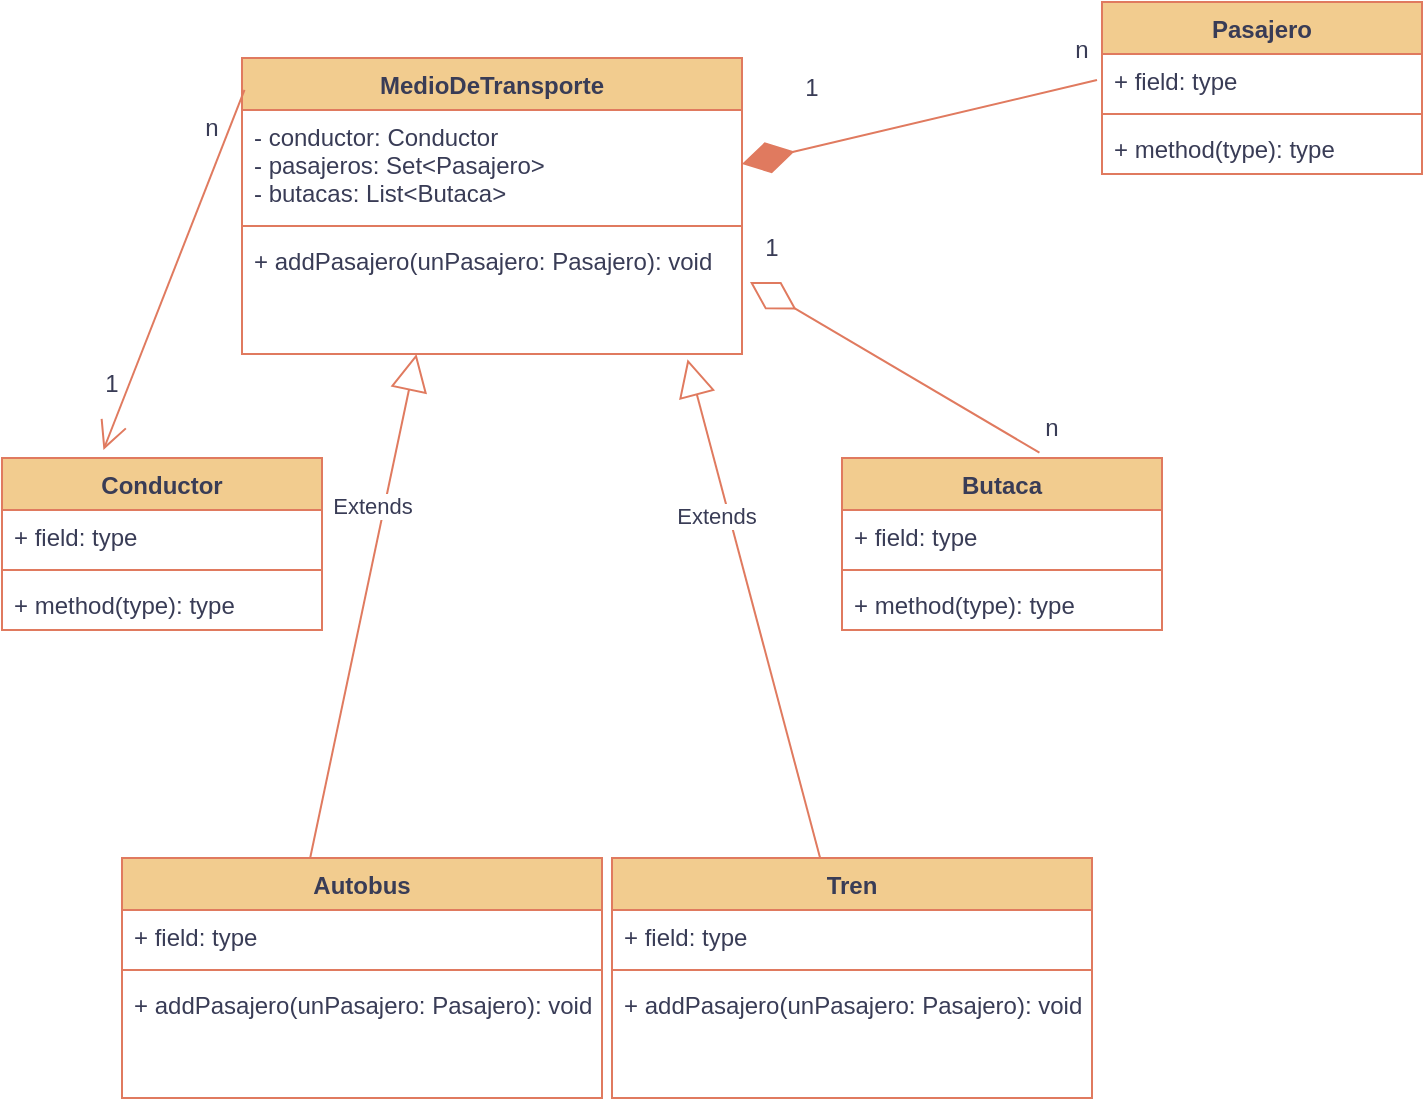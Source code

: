 <mxfile version="20.8.15" type="device"><diagram name="Page-1" id="e7e014a7-5840-1c2e-5031-d8a46d1fe8dd"><mxGraphModel dx="608" dy="615" grid="1" gridSize="10" guides="1" tooltips="1" connect="1" arrows="1" fold="1" page="1" pageScale="1" pageWidth="1169" pageHeight="826" background="none" math="0" shadow="0"><root><mxCell id="0"/><mxCell id="1" parent="0"/><mxCell id="hG_XfUp3eIaLpz6ORoGV-41" value="MedioDeTransporte" style="swimlane;fontStyle=1;align=center;verticalAlign=top;childLayout=stackLayout;horizontal=1;startSize=26;horizontalStack=0;resizeParent=1;resizeParentMax=0;resizeLast=0;collapsible=1;marginBottom=0;labelBackgroundColor=none;fillColor=#F2CC8F;strokeColor=#E07A5F;fontColor=#393C56;rounded=0;" vertex="1" parent="1"><mxGeometry x="210" y="40" width="250" height="148" as="geometry"/></mxCell><mxCell id="hG_XfUp3eIaLpz6ORoGV-42" value="- conductor: Conductor&#10;- pasajeros: Set&lt;Pasajero&gt;&#10;- butacas: List&lt;Butaca&gt;" style="text;strokeColor=none;fillColor=none;align=left;verticalAlign=top;spacingLeft=4;spacingRight=4;overflow=hidden;rotatable=0;points=[[0,0.5],[1,0.5]];portConstraint=eastwest;labelBackgroundColor=none;fontColor=#393C56;rounded=0;" vertex="1" parent="hG_XfUp3eIaLpz6ORoGV-41"><mxGeometry y="26" width="250" height="54" as="geometry"/></mxCell><mxCell id="hG_XfUp3eIaLpz6ORoGV-43" value="" style="line;strokeWidth=1;fillColor=none;align=left;verticalAlign=middle;spacingTop=-1;spacingLeft=3;spacingRight=3;rotatable=0;labelPosition=right;points=[];portConstraint=eastwest;strokeColor=#E07A5F;labelBackgroundColor=none;fontColor=#393C56;rounded=0;" vertex="1" parent="hG_XfUp3eIaLpz6ORoGV-41"><mxGeometry y="80" width="250" height="8" as="geometry"/></mxCell><mxCell id="hG_XfUp3eIaLpz6ORoGV-44" value="+ addPasajero(unPasajero: Pasajero): void" style="text;strokeColor=none;fillColor=none;align=left;verticalAlign=top;spacingLeft=4;spacingRight=4;overflow=hidden;rotatable=0;points=[[0,0.5],[1,0.5]];portConstraint=eastwest;labelBackgroundColor=none;fontColor=#393C56;rounded=0;" vertex="1" parent="hG_XfUp3eIaLpz6ORoGV-41"><mxGeometry y="88" width="250" height="60" as="geometry"/></mxCell><mxCell id="hG_XfUp3eIaLpz6ORoGV-49" value="Conductor" style="swimlane;fontStyle=1;align=center;verticalAlign=top;childLayout=stackLayout;horizontal=1;startSize=26;horizontalStack=0;resizeParent=1;resizeParentMax=0;resizeLast=0;collapsible=1;marginBottom=0;labelBackgroundColor=none;fillColor=#F2CC8F;strokeColor=#E07A5F;fontColor=#393C56;rounded=0;" vertex="1" parent="1"><mxGeometry x="90" y="240" width="160" height="86" as="geometry"/></mxCell><mxCell id="hG_XfUp3eIaLpz6ORoGV-50" value="+ field: type" style="text;strokeColor=none;fillColor=none;align=left;verticalAlign=top;spacingLeft=4;spacingRight=4;overflow=hidden;rotatable=0;points=[[0,0.5],[1,0.5]];portConstraint=eastwest;labelBackgroundColor=none;fontColor=#393C56;rounded=0;" vertex="1" parent="hG_XfUp3eIaLpz6ORoGV-49"><mxGeometry y="26" width="160" height="26" as="geometry"/></mxCell><mxCell id="hG_XfUp3eIaLpz6ORoGV-51" value="" style="line;strokeWidth=1;fillColor=none;align=left;verticalAlign=middle;spacingTop=-1;spacingLeft=3;spacingRight=3;rotatable=0;labelPosition=right;points=[];portConstraint=eastwest;strokeColor=#E07A5F;labelBackgroundColor=none;fontColor=#393C56;rounded=0;" vertex="1" parent="hG_XfUp3eIaLpz6ORoGV-49"><mxGeometry y="52" width="160" height="8" as="geometry"/></mxCell><mxCell id="hG_XfUp3eIaLpz6ORoGV-52" value="+ method(type): type" style="text;strokeColor=none;fillColor=none;align=left;verticalAlign=top;spacingLeft=4;spacingRight=4;overflow=hidden;rotatable=0;points=[[0,0.5],[1,0.5]];portConstraint=eastwest;labelBackgroundColor=none;fontColor=#393C56;rounded=0;" vertex="1" parent="hG_XfUp3eIaLpz6ORoGV-49"><mxGeometry y="60" width="160" height="26" as="geometry"/></mxCell><mxCell id="hG_XfUp3eIaLpz6ORoGV-54" value="Pasajero" style="swimlane;fontStyle=1;align=center;verticalAlign=top;childLayout=stackLayout;horizontal=1;startSize=26;horizontalStack=0;resizeParent=1;resizeParentMax=0;resizeLast=0;collapsible=1;marginBottom=0;labelBackgroundColor=none;fillColor=#F2CC8F;strokeColor=#E07A5F;fontColor=#393C56;rounded=0;" vertex="1" parent="1"><mxGeometry x="640" y="12" width="160" height="86" as="geometry"/></mxCell><mxCell id="hG_XfUp3eIaLpz6ORoGV-55" value="+ field: type" style="text;strokeColor=none;fillColor=none;align=left;verticalAlign=top;spacingLeft=4;spacingRight=4;overflow=hidden;rotatable=0;points=[[0,0.5],[1,0.5]];portConstraint=eastwest;labelBackgroundColor=none;fontColor=#393C56;rounded=0;" vertex="1" parent="hG_XfUp3eIaLpz6ORoGV-54"><mxGeometry y="26" width="160" height="26" as="geometry"/></mxCell><mxCell id="hG_XfUp3eIaLpz6ORoGV-56" value="" style="line;strokeWidth=1;fillColor=none;align=left;verticalAlign=middle;spacingTop=-1;spacingLeft=3;spacingRight=3;rotatable=0;labelPosition=right;points=[];portConstraint=eastwest;strokeColor=#E07A5F;labelBackgroundColor=none;fontColor=#393C56;rounded=0;" vertex="1" parent="hG_XfUp3eIaLpz6ORoGV-54"><mxGeometry y="52" width="160" height="8" as="geometry"/></mxCell><mxCell id="hG_XfUp3eIaLpz6ORoGV-57" value="+ method(type): type" style="text;strokeColor=none;fillColor=none;align=left;verticalAlign=top;spacingLeft=4;spacingRight=4;overflow=hidden;rotatable=0;points=[[0,0.5],[1,0.5]];portConstraint=eastwest;labelBackgroundColor=none;fontColor=#393C56;rounded=0;" vertex="1" parent="hG_XfUp3eIaLpz6ORoGV-54"><mxGeometry y="60" width="160" height="26" as="geometry"/></mxCell><mxCell id="hG_XfUp3eIaLpz6ORoGV-58" value="Butaca" style="swimlane;fontStyle=1;align=center;verticalAlign=top;childLayout=stackLayout;horizontal=1;startSize=26;horizontalStack=0;resizeParent=1;resizeParentMax=0;resizeLast=0;collapsible=1;marginBottom=0;labelBackgroundColor=none;fillColor=#F2CC8F;strokeColor=#E07A5F;fontColor=#393C56;rounded=0;" vertex="1" parent="1"><mxGeometry x="510" y="240" width="160" height="86" as="geometry"/></mxCell><mxCell id="hG_XfUp3eIaLpz6ORoGV-59" value="+ field: type" style="text;strokeColor=none;fillColor=none;align=left;verticalAlign=top;spacingLeft=4;spacingRight=4;overflow=hidden;rotatable=0;points=[[0,0.5],[1,0.5]];portConstraint=eastwest;labelBackgroundColor=none;fontColor=#393C56;rounded=0;" vertex="1" parent="hG_XfUp3eIaLpz6ORoGV-58"><mxGeometry y="26" width="160" height="26" as="geometry"/></mxCell><mxCell id="hG_XfUp3eIaLpz6ORoGV-60" value="" style="line;strokeWidth=1;fillColor=none;align=left;verticalAlign=middle;spacingTop=-1;spacingLeft=3;spacingRight=3;rotatable=0;labelPosition=right;points=[];portConstraint=eastwest;strokeColor=#E07A5F;labelBackgroundColor=none;fontColor=#393C56;rounded=0;" vertex="1" parent="hG_XfUp3eIaLpz6ORoGV-58"><mxGeometry y="52" width="160" height="8" as="geometry"/></mxCell><mxCell id="hG_XfUp3eIaLpz6ORoGV-61" value="+ method(type): type" style="text;strokeColor=none;fillColor=none;align=left;verticalAlign=top;spacingLeft=4;spacingRight=4;overflow=hidden;rotatable=0;points=[[0,0.5],[1,0.5]];portConstraint=eastwest;labelBackgroundColor=none;fontColor=#393C56;rounded=0;" vertex="1" parent="hG_XfUp3eIaLpz6ORoGV-58"><mxGeometry y="60" width="160" height="26" as="geometry"/></mxCell><mxCell id="hG_XfUp3eIaLpz6ORoGV-63" value="" style="endArrow=open;endFill=1;endSize=12;html=1;strokeColor=#E07A5F;fontColor=#393C56;fillColor=#F2CC8F;entryX=0.317;entryY=-0.047;entryDx=0;entryDy=0;entryPerimeter=0;exitX=0.005;exitY=0.108;exitDx=0;exitDy=0;exitPerimeter=0;" edge="1" parent="1" source="hG_XfUp3eIaLpz6ORoGV-41" target="hG_XfUp3eIaLpz6ORoGV-49"><mxGeometry width="160" relative="1" as="geometry"><mxPoint x="70" y="210" as="sourcePoint"/><mxPoint x="230" y="210" as="targetPoint"/></mxGeometry></mxCell><mxCell id="hG_XfUp3eIaLpz6ORoGV-65" value="1" style="text;html=1;strokeColor=none;fillColor=none;align=center;verticalAlign=middle;whiteSpace=wrap;rounded=0;fontColor=#393C56;" vertex="1" parent="1"><mxGeometry x="130" y="188" width="30" height="30" as="geometry"/></mxCell><mxCell id="hG_XfUp3eIaLpz6ORoGV-67" value="n" style="text;html=1;strokeColor=none;fillColor=none;align=center;verticalAlign=middle;whiteSpace=wrap;rounded=0;fontColor=#393C56;" vertex="1" parent="1"><mxGeometry x="180" y="60" width="30" height="30" as="geometry"/></mxCell><mxCell id="hG_XfUp3eIaLpz6ORoGV-68" value="" style="endArrow=diamondThin;endFill=1;endSize=24;html=1;strokeColor=#E07A5F;fontColor=#393C56;fillColor=#F2CC8F;entryX=1;entryY=0.5;entryDx=0;entryDy=0;exitX=0.75;exitY=1;exitDx=0;exitDy=0;" edge="1" parent="1" source="hG_XfUp3eIaLpz6ORoGV-72" target="hG_XfUp3eIaLpz6ORoGV-42"><mxGeometry width="160" relative="1" as="geometry"><mxPoint x="370" y="230" as="sourcePoint"/><mxPoint x="390" y="200" as="targetPoint"/></mxGeometry></mxCell><mxCell id="hG_XfUp3eIaLpz6ORoGV-69" value="" style="endArrow=diamondThin;endFill=0;endSize=24;html=1;strokeColor=#E07A5F;fontColor=#393C56;fillColor=#F2CC8F;exitX=0.617;exitY=-0.031;exitDx=0;exitDy=0;exitPerimeter=0;entryX=1.016;entryY=0.4;entryDx=0;entryDy=0;entryPerimeter=0;" edge="1" parent="1" source="hG_XfUp3eIaLpz6ORoGV-58" target="hG_XfUp3eIaLpz6ORoGV-44"><mxGeometry width="160" relative="1" as="geometry"><mxPoint x="500" y="160" as="sourcePoint"/><mxPoint x="660" y="160" as="targetPoint"/></mxGeometry></mxCell><mxCell id="hG_XfUp3eIaLpz6ORoGV-70" value="1" style="text;html=1;strokeColor=none;fillColor=none;align=center;verticalAlign=middle;whiteSpace=wrap;rounded=0;fontColor=#393C56;" vertex="1" parent="1"><mxGeometry x="460" y="120" width="30" height="30" as="geometry"/></mxCell><mxCell id="hG_XfUp3eIaLpz6ORoGV-71" value="1" style="text;html=1;strokeColor=none;fillColor=none;align=center;verticalAlign=middle;whiteSpace=wrap;rounded=0;fontColor=#393C56;" vertex="1" parent="1"><mxGeometry x="480" y="40" width="30" height="30" as="geometry"/></mxCell><mxCell id="hG_XfUp3eIaLpz6ORoGV-72" value="n" style="text;html=1;strokeColor=none;fillColor=none;align=center;verticalAlign=middle;whiteSpace=wrap;rounded=0;fontColor=#393C56;" vertex="1" parent="1"><mxGeometry x="615" y="21" width="30" height="30" as="geometry"/></mxCell><mxCell id="hG_XfUp3eIaLpz6ORoGV-73" value="n" style="text;html=1;strokeColor=none;fillColor=none;align=center;verticalAlign=middle;whiteSpace=wrap;rounded=0;fontColor=#393C56;" vertex="1" parent="1"><mxGeometry x="600" y="210" width="30" height="30" as="geometry"/></mxCell><mxCell id="hG_XfUp3eIaLpz6ORoGV-74" value="Autobus" style="swimlane;fontStyle=1;align=center;verticalAlign=top;childLayout=stackLayout;horizontal=1;startSize=26;horizontalStack=0;resizeParent=1;resizeParentMax=0;resizeLast=0;collapsible=1;marginBottom=0;strokeColor=#E07A5F;fontColor=#393C56;fillColor=#F2CC8F;" vertex="1" parent="1"><mxGeometry x="150" y="440" width="240" height="120" as="geometry"/></mxCell><mxCell id="hG_XfUp3eIaLpz6ORoGV-75" value="+ field: type" style="text;strokeColor=none;fillColor=none;align=left;verticalAlign=top;spacingLeft=4;spacingRight=4;overflow=hidden;rotatable=0;points=[[0,0.5],[1,0.5]];portConstraint=eastwest;fontColor=#393C56;" vertex="1" parent="hG_XfUp3eIaLpz6ORoGV-74"><mxGeometry y="26" width="240" height="26" as="geometry"/></mxCell><mxCell id="hG_XfUp3eIaLpz6ORoGV-76" value="" style="line;strokeWidth=1;fillColor=none;align=left;verticalAlign=middle;spacingTop=-1;spacingLeft=3;spacingRight=3;rotatable=0;labelPosition=right;points=[];portConstraint=eastwest;strokeColor=inherit;fontColor=#393C56;" vertex="1" parent="hG_XfUp3eIaLpz6ORoGV-74"><mxGeometry y="52" width="240" height="8" as="geometry"/></mxCell><mxCell id="hG_XfUp3eIaLpz6ORoGV-77" value="+ addPasajero(unPasajero: Pasajero): void" style="text;strokeColor=none;fillColor=none;align=left;verticalAlign=top;spacingLeft=4;spacingRight=4;overflow=hidden;rotatable=0;points=[[0,0.5],[1,0.5]];portConstraint=eastwest;fontColor=#393C56;" vertex="1" parent="hG_XfUp3eIaLpz6ORoGV-74"><mxGeometry y="60" width="240" height="60" as="geometry"/></mxCell><mxCell id="hG_XfUp3eIaLpz6ORoGV-81" value="Extends" style="endArrow=block;endSize=16;endFill=0;html=1;strokeColor=#E07A5F;fontColor=#393C56;fillColor=#F2CC8F;exitX=0.392;exitY=0;exitDx=0;exitDy=0;exitPerimeter=0;entryX=0.349;entryY=1;entryDx=0;entryDy=0;entryPerimeter=0;" edge="1" parent="1" source="hG_XfUp3eIaLpz6ORoGV-74" target="hG_XfUp3eIaLpz6ORoGV-44"><mxGeometry x="0.386" y="6" width="160" relative="1" as="geometry"><mxPoint x="200" y="360" as="sourcePoint"/><mxPoint x="350" y="210" as="targetPoint"/><mxPoint as="offset"/></mxGeometry></mxCell><mxCell id="hG_XfUp3eIaLpz6ORoGV-82" value="Extends" style="endArrow=block;endSize=16;endFill=0;html=1;strokeColor=#E07A5F;fontColor=#393C56;fillColor=#F2CC8F;entryX=0.891;entryY=1.044;entryDx=0;entryDy=0;entryPerimeter=0;" edge="1" parent="1" source="hG_XfUp3eIaLpz6ORoGV-83" target="hG_XfUp3eIaLpz6ORoGV-44"><mxGeometry x="0.386" y="6" width="160" relative="1" as="geometry"><mxPoint x="410" y="340" as="sourcePoint"/><mxPoint x="510" y="430" as="targetPoint"/><mxPoint as="offset"/></mxGeometry></mxCell><mxCell id="hG_XfUp3eIaLpz6ORoGV-83" value="Tren" style="swimlane;fontStyle=1;align=center;verticalAlign=top;childLayout=stackLayout;horizontal=1;startSize=26;horizontalStack=0;resizeParent=1;resizeParentMax=0;resizeLast=0;collapsible=1;marginBottom=0;strokeColor=#E07A5F;fontColor=#393C56;fillColor=#F2CC8F;" vertex="1" parent="1"><mxGeometry x="395" y="440" width="240" height="120" as="geometry"/></mxCell><mxCell id="hG_XfUp3eIaLpz6ORoGV-84" value="+ field: type" style="text;strokeColor=none;fillColor=none;align=left;verticalAlign=top;spacingLeft=4;spacingRight=4;overflow=hidden;rotatable=0;points=[[0,0.5],[1,0.5]];portConstraint=eastwest;fontColor=#393C56;" vertex="1" parent="hG_XfUp3eIaLpz6ORoGV-83"><mxGeometry y="26" width="240" height="26" as="geometry"/></mxCell><mxCell id="hG_XfUp3eIaLpz6ORoGV-85" value="" style="line;strokeWidth=1;fillColor=none;align=left;verticalAlign=middle;spacingTop=-1;spacingLeft=3;spacingRight=3;rotatable=0;labelPosition=right;points=[];portConstraint=eastwest;strokeColor=inherit;fontColor=#393C56;" vertex="1" parent="hG_XfUp3eIaLpz6ORoGV-83"><mxGeometry y="52" width="240" height="8" as="geometry"/></mxCell><mxCell id="hG_XfUp3eIaLpz6ORoGV-86" value="+ addPasajero(unPasajero: Pasajero): void" style="text;strokeColor=none;fillColor=none;align=left;verticalAlign=top;spacingLeft=4;spacingRight=4;overflow=hidden;rotatable=0;points=[[0,0.5],[1,0.5]];portConstraint=eastwest;fontColor=#393C56;" vertex="1" parent="hG_XfUp3eIaLpz6ORoGV-83"><mxGeometry y="60" width="240" height="60" as="geometry"/></mxCell></root></mxGraphModel></diagram></mxfile>